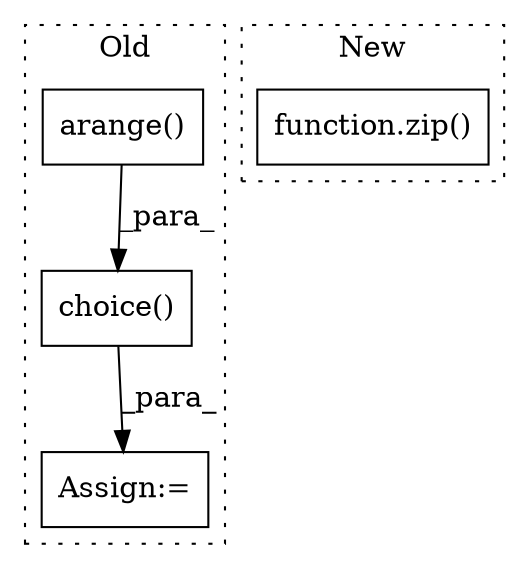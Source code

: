 digraph G {
subgraph cluster0 {
1 [label="choice()" a="75" s="13065,13118" l="17,16" shape="box"];
3 [label="arange()" a="75" s="13082,13093" l="10,1" shape="box"];
4 [label="Assign:=" a="68" s="13556" l="4" shape="box"];
label = "Old";
style="dotted";
}
subgraph cluster1 {
2 [label="function.zip()" a="75" s="4878,4910" l="4,1" shape="box"];
label = "New";
style="dotted";
}
1 -> 4 [label="_para_"];
3 -> 1 [label="_para_"];
}